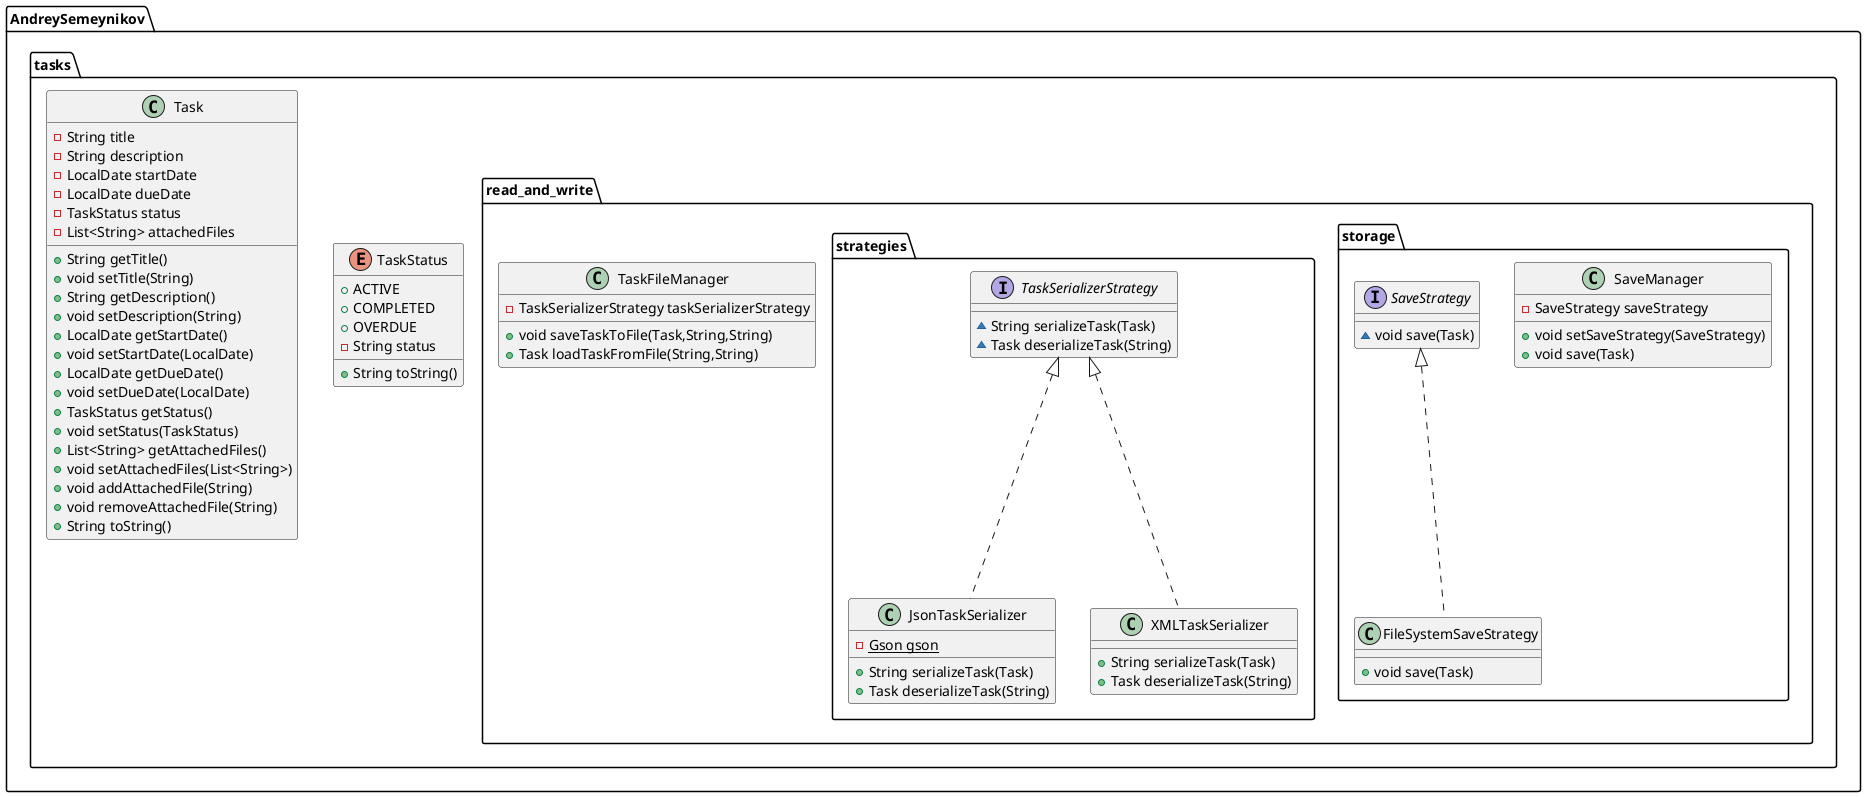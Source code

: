 @startuml
enum AndreySemeynikov.tasks.TaskStatus {
+  ACTIVE
+  COMPLETED
+  OVERDUE
- String status
+ String toString()
}
class AndreySemeynikov.tasks.read_and_write.storage.SaveManager {
- SaveStrategy saveStrategy
+ void setSaveStrategy(SaveStrategy)
+ void save(Task)
}
class AndreySemeynikov.tasks.read_and_write.storage.FileSystemSaveStrategy {
+ void save(Task)
}
interface AndreySemeynikov.tasks.read_and_write.storage.SaveStrategy {
~ void save(Task)
}
class AndreySemeynikov.tasks.read_and_write.strategies.JsonTaskSerializer {
- {static} Gson gson
+ String serializeTask(Task)
+ Task deserializeTask(String)
}
class AndreySemeynikov.tasks.read_and_write.TaskFileManager {
- TaskSerializerStrategy taskSerializerStrategy
+ void saveTaskToFile(Task,String,String)
+ Task loadTaskFromFile(String,String)
}
interface AndreySemeynikov.tasks.read_and_write.strategies.TaskSerializerStrategy {
~ String serializeTask(Task)
~ Task deserializeTask(String)
}
class AndreySemeynikov.tasks.read_and_write.strategies.XMLTaskSerializer {
+ String serializeTask(Task)
+ Task deserializeTask(String)
}
class AndreySemeynikov.tasks.Task {
- String title
- String description
- LocalDate startDate
- LocalDate dueDate
- TaskStatus status
- List<String> attachedFiles
+ String getTitle()
+ void setTitle(String)
+ String getDescription()
+ void setDescription(String)
+ LocalDate getStartDate()
+ void setStartDate(LocalDate)
+ LocalDate getDueDate()
+ void setDueDate(LocalDate)
+ TaskStatus getStatus()
+ void setStatus(TaskStatus)
+ List<String> getAttachedFiles()
+ void setAttachedFiles(List<String>)
+ void addAttachedFile(String)
+ void removeAttachedFile(String)
+ String toString()
}


AndreySemeynikov.tasks.read_and_write.storage.SaveStrategy <|.. AndreySemeynikov.tasks.read_and_write.storage.FileSystemSaveStrategy
AndreySemeynikov.tasks.read_and_write.strategies.TaskSerializerStrategy <|.. AndreySemeynikov.tasks.read_and_write.strategies.JsonTaskSerializer
AndreySemeynikov.tasks.read_and_write.strategies.TaskSerializerStrategy <|.. AndreySemeynikov.tasks.read_and_write.strategies.XMLTaskSerializer
@enduml